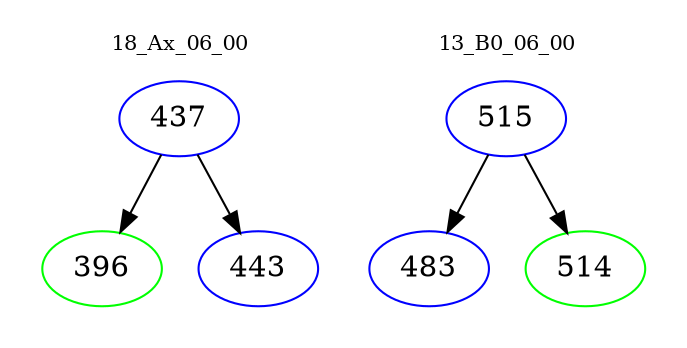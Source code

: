 digraph{
subgraph cluster_0 {
color = white
label = "18_Ax_06_00";
fontsize=10;
T0_437 [label="437", color="blue"]
T0_437 -> T0_396 [color="black"]
T0_396 [label="396", color="green"]
T0_437 -> T0_443 [color="black"]
T0_443 [label="443", color="blue"]
}
subgraph cluster_1 {
color = white
label = "13_B0_06_00";
fontsize=10;
T1_515 [label="515", color="blue"]
T1_515 -> T1_483 [color="black"]
T1_483 [label="483", color="blue"]
T1_515 -> T1_514 [color="black"]
T1_514 [label="514", color="green"]
}
}
